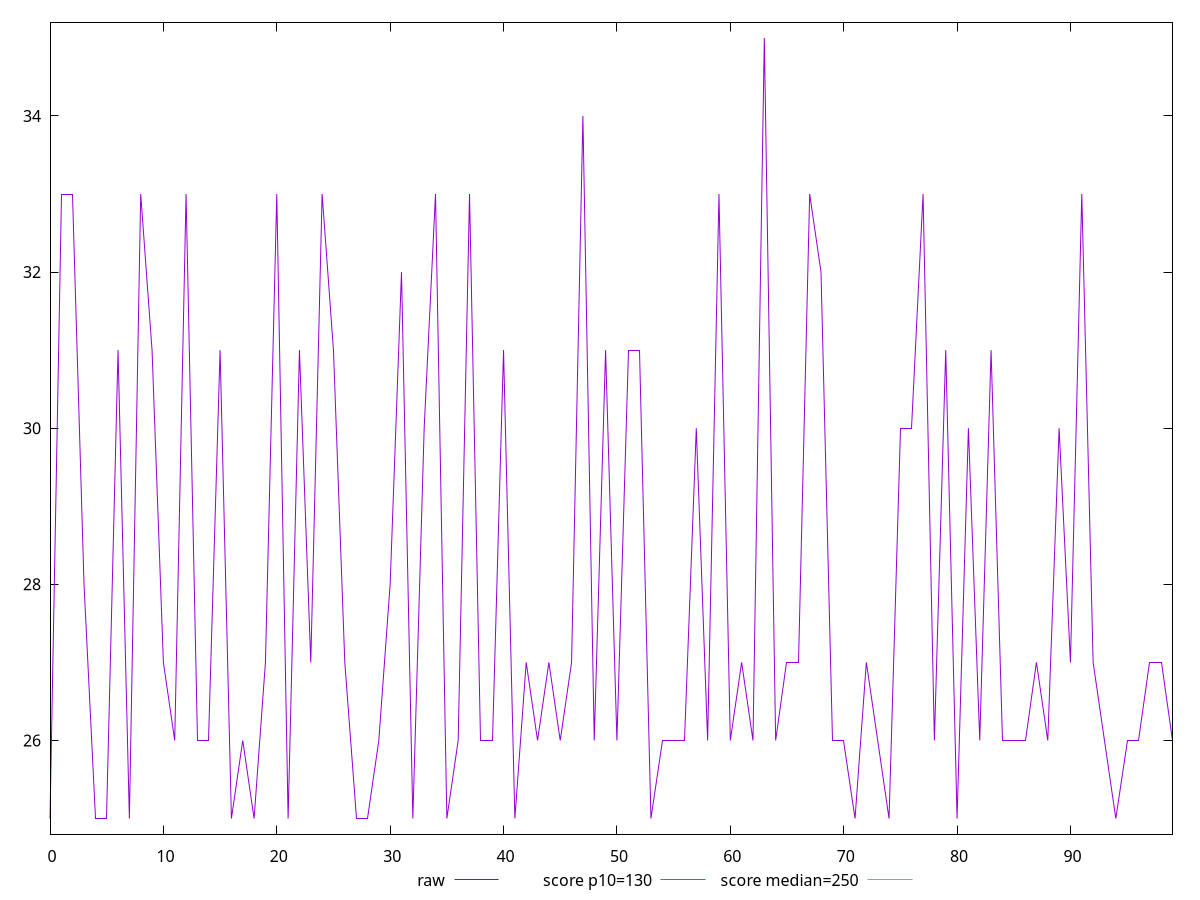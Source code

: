 reset

$raw <<EOF
0 25
1 33
2 33
3 28
4 25
5 25
6 31
7 25
8 33
9 31
10 27
11 26
12 33
13 26
14 26
15 31
16 25
17 26
18 25
19 27
20 33
21 25
22 31
23 27
24 33
25 31
26 27
27 25
28 25
29 26
30 28
31 32
32 25
33 30
34 33
35 25
36 26
37 33
38 26
39 26
40 31
41 25
42 27
43 26
44 27
45 26
46 27
47 34
48 26
49 31
50 26
51 31
52 31
53 25
54 26
55 26
56 26
57 30
58 26
59 33
60 26
61 27
62 26
63 35
64 26
65 27
66 27
67 33
68 32
69 26
70 26
71 25
72 27
73 26
74 25
75 30
76 30
77 33
78 26
79 31
80 25
81 30
82 26
83 31
84 26
85 26
86 26
87 27
88 26
89 30
90 27
91 33
92 27
93 26
94 25
95 26
96 26
97 27
98 27
99 26
EOF

set key outside below
set xrange [0:99]
set yrange [24.8:35.2]
set trange [24.8:35.2]
set terminal svg size 640, 500 enhanced background rgb 'white'
set output "report_00008_2021-01-22T20:58:29.167/max-potential-fid/samples/pages+cached+noadtech/raw/values.svg"

plot $raw title "raw" with line, \
     130 title "score p10=130", \
     250 title "score median=250"

reset
